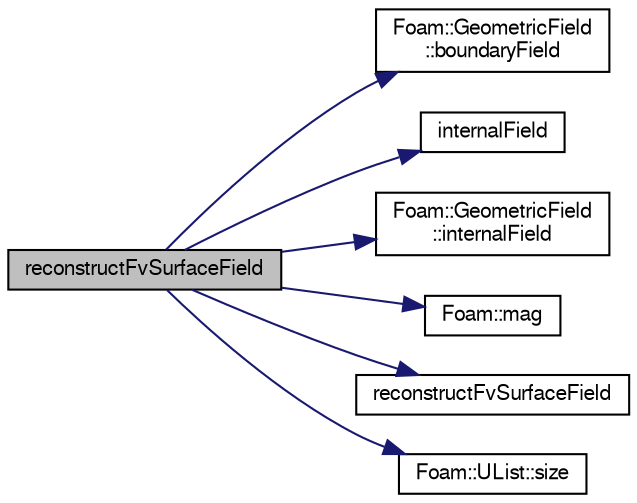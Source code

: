 digraph "reconstructFvSurfaceField"
{
  bgcolor="transparent";
  edge [fontname="FreeSans",fontsize="10",labelfontname="FreeSans",labelfontsize="10"];
  node [fontname="FreeSans",fontsize="10",shape=record];
  rankdir="LR";
  Node1387 [label="reconstructFvSurfaceField",height=0.2,width=0.4,color="black", fillcolor="grey75", style="filled", fontcolor="black"];
  Node1387 -> Node1388 [color="midnightblue",fontsize="10",style="solid",fontname="FreeSans"];
  Node1388 [label="Foam::GeometricField\l::boundaryField",height=0.2,width=0.4,color="black",URL="$a22434.html#a3c6c1a789b48ea0c5e8bff64f9c14f2d",tooltip="Return reference to GeometricBoundaryField. "];
  Node1387 -> Node1389 [color="midnightblue",fontsize="10",style="solid",fontname="FreeSans"];
  Node1389 [label="internalField",height=0.2,width=0.4,color="black",URL="$a01253.html#a8ebe4b4fc9818c2626b9c98a7ef1a16a"];
  Node1387 -> Node1390 [color="midnightblue",fontsize="10",style="solid",fontname="FreeSans"];
  Node1390 [label="Foam::GeometricField\l::internalField",height=0.2,width=0.4,color="black",URL="$a22434.html#a9536140d36d69bbac40496f6b817aa0a",tooltip="Return internal field. "];
  Node1387 -> Node1391 [color="midnightblue",fontsize="10",style="solid",fontname="FreeSans"];
  Node1391 [label="Foam::mag",height=0.2,width=0.4,color="black",URL="$a21124.html#a929da2a3fdcf3dacbbe0487d3a330dae"];
  Node1387 -> Node1392 [color="midnightblue",fontsize="10",style="solid",fontname="FreeSans"];
  Node1392 [label="reconstructFvSurfaceField",height=0.2,width=0.4,color="black",URL="$a28646.html#a4afb608c989cc5e721ec5f8cef5483a3",tooltip="Reconstruct surface field. "];
  Node1387 -> Node1393 [color="midnightblue",fontsize="10",style="solid",fontname="FreeSans"];
  Node1393 [label="Foam::UList::size",height=0.2,width=0.4,color="black",URL="$a25698.html#a47b3bf30da1eb3ab8076b5fbe00e0494",tooltip="Return the number of elements in the UList. "];
}
